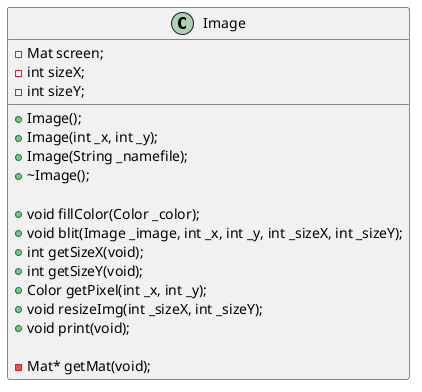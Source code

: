 @startuml

class Image {
+ Image();
+ Image(int _x, int _y);
+ Image(String _namefile);
+ ~Image();

+ void fillColor(Color _color);
+ void blit(Image _image, int _x, int _y, int _sizeX, int _sizeY);
+ int getSizeX(void);
+ int getSizeY(void);
+ Color getPixel(int _x, int _y);
+ void resizeImg(int _sizeX, int _sizeY);
+ void print(void);

- Mat* getMat(void);

- Mat screen;
- int sizeX;
- int sizeY;
}

@enduml